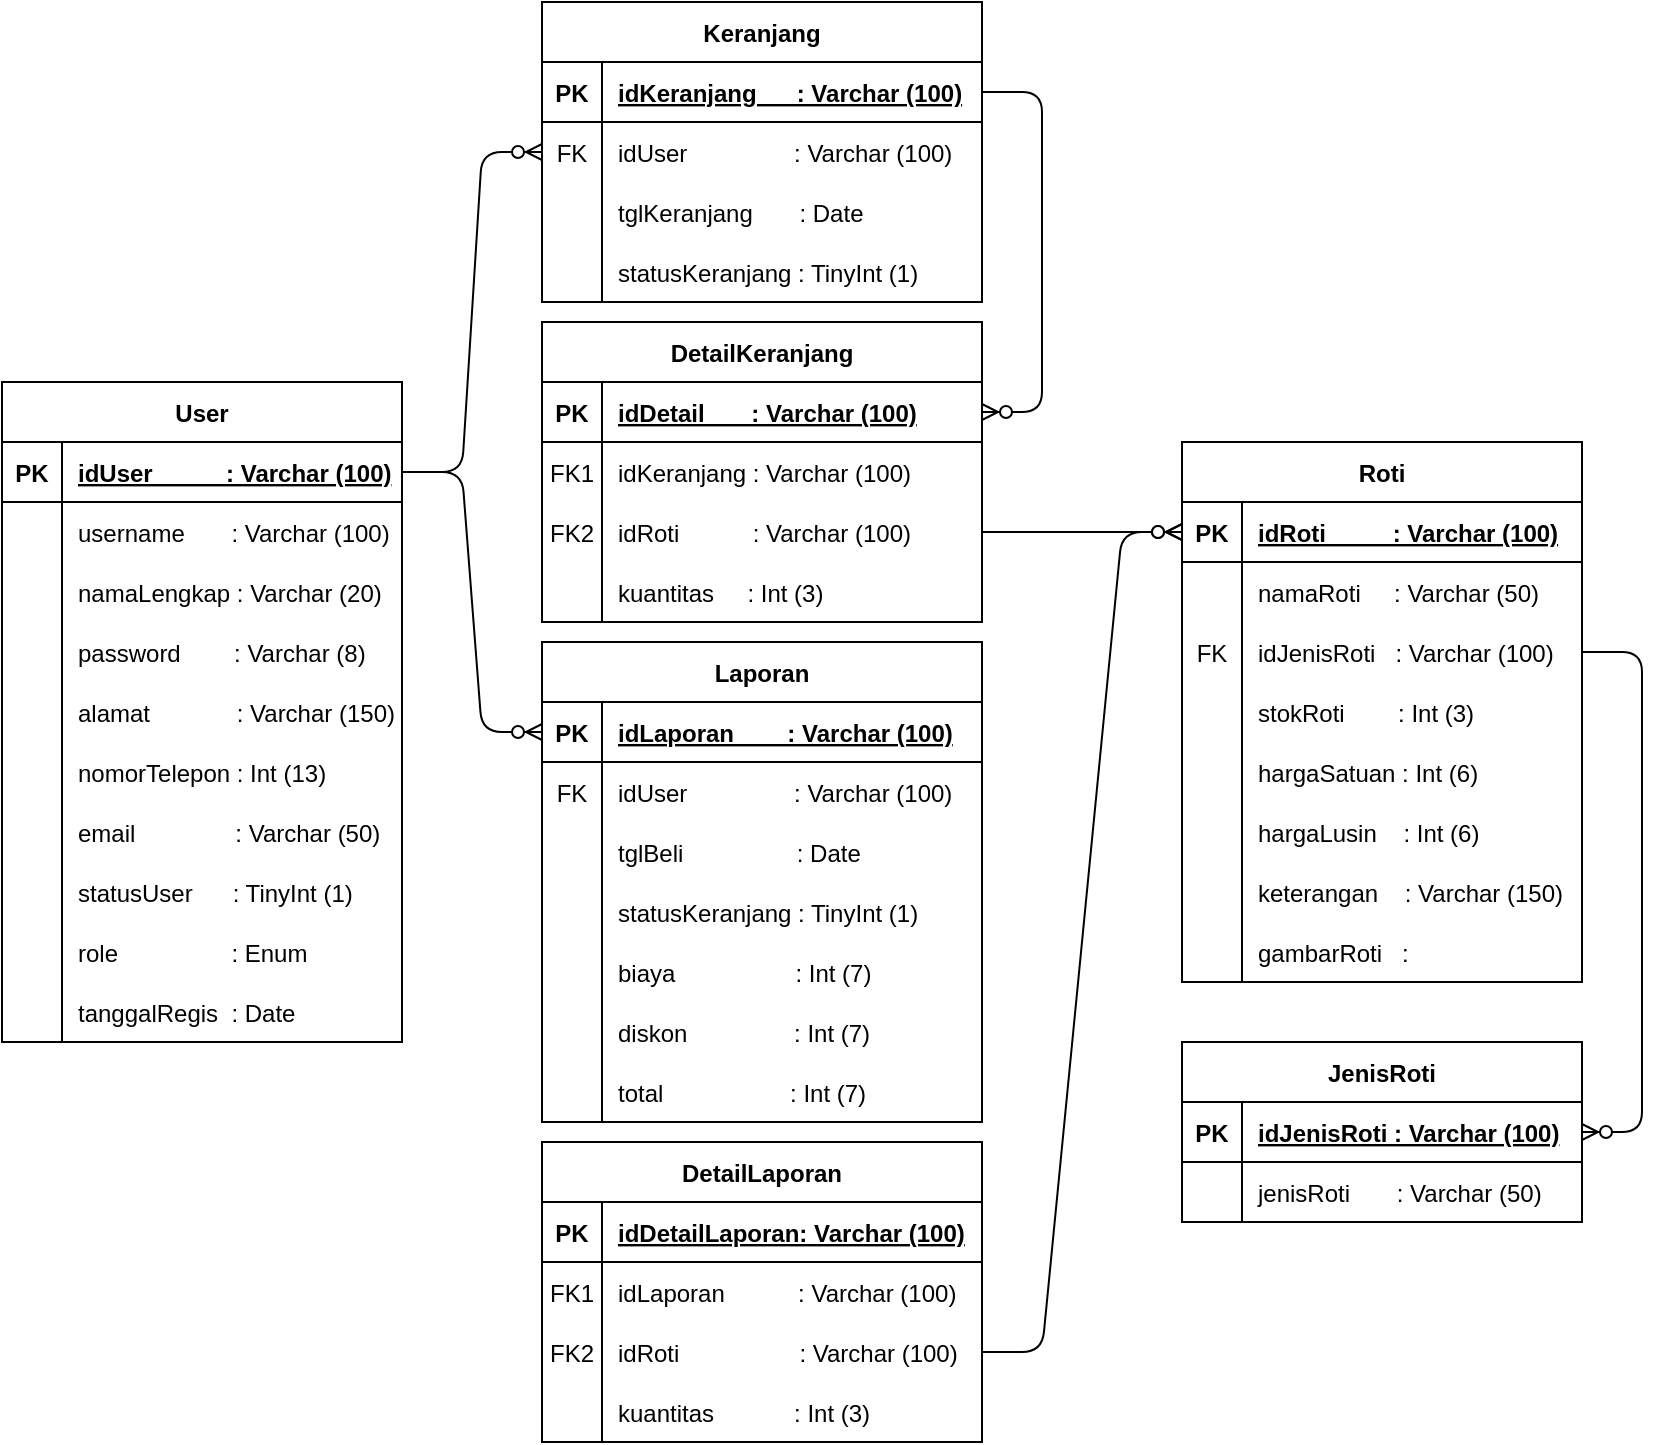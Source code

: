<mxfile version="14.4.3" type="github">
  <diagram id="R2lEEEUBdFMjLlhIrx00" name="Page-1">
    <mxGraphModel dx="1567" dy="678" grid="1" gridSize="10" guides="1" tooltips="1" connect="1" arrows="1" fold="1" page="1" pageScale="1" pageWidth="850" pageHeight="1100" math="0" shadow="0" extFonts="Permanent Marker^https://fonts.googleapis.com/css?family=Permanent+Marker">
      <root>
        <mxCell id="0" />
        <mxCell id="1" parent="0" />
        <mxCell id="L5mmmDx9-XEf0l_XsGZO-3" value="User" style="shape=table;startSize=30;container=1;collapsible=1;childLayout=tableLayout;fixedRows=1;rowLines=0;fontStyle=1;align=center;resizeLast=1;" parent="1" vertex="1">
          <mxGeometry x="10" y="200" width="200" height="330" as="geometry" />
        </mxCell>
        <mxCell id="L5mmmDx9-XEf0l_XsGZO-4" value="" style="shape=partialRectangle;collapsible=0;dropTarget=0;pointerEvents=0;fillColor=none;top=0;left=0;bottom=1;right=0;points=[[0,0.5],[1,0.5]];portConstraint=eastwest;" parent="L5mmmDx9-XEf0l_XsGZO-3" vertex="1">
          <mxGeometry y="30" width="200" height="30" as="geometry" />
        </mxCell>
        <mxCell id="L5mmmDx9-XEf0l_XsGZO-5" value="PK" style="shape=partialRectangle;connectable=0;fillColor=none;top=0;left=0;bottom=0;right=0;fontStyle=1;overflow=hidden;" parent="L5mmmDx9-XEf0l_XsGZO-4" vertex="1">
          <mxGeometry width="30" height="30" as="geometry" />
        </mxCell>
        <mxCell id="L5mmmDx9-XEf0l_XsGZO-6" value="idUser           : Varchar (100)" style="shape=partialRectangle;connectable=0;fillColor=none;top=0;left=0;bottom=0;right=0;align=left;spacingLeft=6;fontStyle=5;overflow=hidden;" parent="L5mmmDx9-XEf0l_XsGZO-4" vertex="1">
          <mxGeometry x="30" width="170" height="30" as="geometry" />
        </mxCell>
        <mxCell id="L5mmmDx9-XEf0l_XsGZO-7" value="" style="shape=partialRectangle;collapsible=0;dropTarget=0;pointerEvents=0;fillColor=none;top=0;left=0;bottom=0;right=0;points=[[0,0.5],[1,0.5]];portConstraint=eastwest;" parent="L5mmmDx9-XEf0l_XsGZO-3" vertex="1">
          <mxGeometry y="60" width="200" height="30" as="geometry" />
        </mxCell>
        <mxCell id="L5mmmDx9-XEf0l_XsGZO-8" value="" style="shape=partialRectangle;connectable=0;fillColor=none;top=0;left=0;bottom=0;right=0;editable=1;overflow=hidden;" parent="L5mmmDx9-XEf0l_XsGZO-7" vertex="1">
          <mxGeometry width="30" height="30" as="geometry" />
        </mxCell>
        <mxCell id="L5mmmDx9-XEf0l_XsGZO-9" value="username       : Varchar (100)" style="shape=partialRectangle;connectable=0;fillColor=none;top=0;left=0;bottom=0;right=0;align=left;spacingLeft=6;overflow=hidden;" parent="L5mmmDx9-XEf0l_XsGZO-7" vertex="1">
          <mxGeometry x="30" width="170" height="30" as="geometry" />
        </mxCell>
        <mxCell id="L5mmmDx9-XEf0l_XsGZO-13" value="" style="shape=partialRectangle;collapsible=0;dropTarget=0;pointerEvents=0;fillColor=none;top=0;left=0;bottom=0;right=0;points=[[0,0.5],[1,0.5]];portConstraint=eastwest;" parent="L5mmmDx9-XEf0l_XsGZO-3" vertex="1">
          <mxGeometry y="90" width="200" height="30" as="geometry" />
        </mxCell>
        <mxCell id="L5mmmDx9-XEf0l_XsGZO-14" value="" style="shape=partialRectangle;connectable=0;fillColor=none;top=0;left=0;bottom=0;right=0;editable=1;overflow=hidden;" parent="L5mmmDx9-XEf0l_XsGZO-13" vertex="1">
          <mxGeometry width="30" height="30" as="geometry" />
        </mxCell>
        <mxCell id="L5mmmDx9-XEf0l_XsGZO-15" value="namaLengkap : Varchar (20)" style="shape=partialRectangle;connectable=0;fillColor=none;top=0;left=0;bottom=0;right=0;align=left;spacingLeft=6;overflow=hidden;" parent="L5mmmDx9-XEf0l_XsGZO-13" vertex="1">
          <mxGeometry x="30" width="170" height="30" as="geometry" />
        </mxCell>
        <mxCell id="L5mmmDx9-XEf0l_XsGZO-10" value="" style="shape=partialRectangle;collapsible=0;dropTarget=0;pointerEvents=0;fillColor=none;top=0;left=0;bottom=0;right=0;points=[[0,0.5],[1,0.5]];portConstraint=eastwest;" parent="L5mmmDx9-XEf0l_XsGZO-3" vertex="1">
          <mxGeometry y="120" width="200" height="30" as="geometry" />
        </mxCell>
        <mxCell id="L5mmmDx9-XEf0l_XsGZO-11" value="" style="shape=partialRectangle;connectable=0;fillColor=none;top=0;left=0;bottom=0;right=0;editable=1;overflow=hidden;" parent="L5mmmDx9-XEf0l_XsGZO-10" vertex="1">
          <mxGeometry width="30" height="30" as="geometry" />
        </mxCell>
        <mxCell id="L5mmmDx9-XEf0l_XsGZO-12" value="password        : Varchar (8)" style="shape=partialRectangle;connectable=0;fillColor=none;top=0;left=0;bottom=0;right=0;align=left;spacingLeft=6;overflow=hidden;" parent="L5mmmDx9-XEf0l_XsGZO-10" vertex="1">
          <mxGeometry x="30" width="170" height="30" as="geometry" />
        </mxCell>
        <mxCell id="L5mmmDx9-XEf0l_XsGZO-18" value="" style="shape=partialRectangle;collapsible=0;dropTarget=0;pointerEvents=0;fillColor=none;top=0;left=0;bottom=0;right=0;points=[[0,0.5],[1,0.5]];portConstraint=eastwest;" parent="L5mmmDx9-XEf0l_XsGZO-3" vertex="1">
          <mxGeometry y="150" width="200" height="30" as="geometry" />
        </mxCell>
        <mxCell id="L5mmmDx9-XEf0l_XsGZO-19" value="" style="shape=partialRectangle;connectable=0;fillColor=none;top=0;left=0;bottom=0;right=0;editable=1;overflow=hidden;" parent="L5mmmDx9-XEf0l_XsGZO-18" vertex="1">
          <mxGeometry width="30" height="30" as="geometry" />
        </mxCell>
        <mxCell id="L5mmmDx9-XEf0l_XsGZO-20" value="alamat             : Varchar (150)" style="shape=partialRectangle;connectable=0;fillColor=none;top=0;left=0;bottom=0;right=0;align=left;spacingLeft=6;overflow=hidden;" parent="L5mmmDx9-XEf0l_XsGZO-18" vertex="1">
          <mxGeometry x="30" width="170" height="30" as="geometry" />
        </mxCell>
        <mxCell id="L5mmmDx9-XEf0l_XsGZO-22" value="" style="shape=partialRectangle;collapsible=0;dropTarget=0;pointerEvents=0;fillColor=none;top=0;left=0;bottom=0;right=0;points=[[0,0.5],[1,0.5]];portConstraint=eastwest;" parent="L5mmmDx9-XEf0l_XsGZO-3" vertex="1">
          <mxGeometry y="180" width="200" height="30" as="geometry" />
        </mxCell>
        <mxCell id="L5mmmDx9-XEf0l_XsGZO-23" value="" style="shape=partialRectangle;connectable=0;fillColor=none;top=0;left=0;bottom=0;right=0;editable=1;overflow=hidden;" parent="L5mmmDx9-XEf0l_XsGZO-22" vertex="1">
          <mxGeometry width="30" height="30" as="geometry" />
        </mxCell>
        <mxCell id="L5mmmDx9-XEf0l_XsGZO-24" value="nomorTelepon : Int (13)" style="shape=partialRectangle;connectable=0;fillColor=none;top=0;left=0;bottom=0;right=0;align=left;spacingLeft=6;overflow=hidden;" parent="L5mmmDx9-XEf0l_XsGZO-22" vertex="1">
          <mxGeometry x="30" width="170" height="30" as="geometry" />
        </mxCell>
        <mxCell id="L5mmmDx9-XEf0l_XsGZO-26" value="" style="shape=partialRectangle;collapsible=0;dropTarget=0;pointerEvents=0;fillColor=none;top=0;left=0;bottom=0;right=0;points=[[0,0.5],[1,0.5]];portConstraint=eastwest;" parent="L5mmmDx9-XEf0l_XsGZO-3" vertex="1">
          <mxGeometry y="210" width="200" height="30" as="geometry" />
        </mxCell>
        <mxCell id="L5mmmDx9-XEf0l_XsGZO-27" value="" style="shape=partialRectangle;connectable=0;fillColor=none;top=0;left=0;bottom=0;right=0;editable=1;overflow=hidden;" parent="L5mmmDx9-XEf0l_XsGZO-26" vertex="1">
          <mxGeometry width="30" height="30" as="geometry" />
        </mxCell>
        <mxCell id="L5mmmDx9-XEf0l_XsGZO-28" value="email               : Varchar (50)" style="shape=partialRectangle;connectable=0;fillColor=none;top=0;left=0;bottom=0;right=0;align=left;spacingLeft=6;overflow=hidden;" parent="L5mmmDx9-XEf0l_XsGZO-26" vertex="1">
          <mxGeometry x="30" width="170" height="30" as="geometry" />
        </mxCell>
        <mxCell id="L5mmmDx9-XEf0l_XsGZO-30" value="" style="shape=partialRectangle;collapsible=0;dropTarget=0;pointerEvents=0;fillColor=none;top=0;left=0;bottom=0;right=0;points=[[0,0.5],[1,0.5]];portConstraint=eastwest;" parent="L5mmmDx9-XEf0l_XsGZO-3" vertex="1">
          <mxGeometry y="240" width="200" height="30" as="geometry" />
        </mxCell>
        <mxCell id="L5mmmDx9-XEf0l_XsGZO-31" value="" style="shape=partialRectangle;connectable=0;fillColor=none;top=0;left=0;bottom=0;right=0;editable=1;overflow=hidden;" parent="L5mmmDx9-XEf0l_XsGZO-30" vertex="1">
          <mxGeometry width="30" height="30" as="geometry" />
        </mxCell>
        <mxCell id="L5mmmDx9-XEf0l_XsGZO-32" value="statusUser      : TinyInt (1)" style="shape=partialRectangle;connectable=0;fillColor=none;top=0;left=0;bottom=0;right=0;align=left;spacingLeft=6;overflow=hidden;" parent="L5mmmDx9-XEf0l_XsGZO-30" vertex="1">
          <mxGeometry x="30" width="170" height="30" as="geometry" />
        </mxCell>
        <mxCell id="L5mmmDx9-XEf0l_XsGZO-34" value="" style="shape=partialRectangle;collapsible=0;dropTarget=0;pointerEvents=0;fillColor=none;top=0;left=0;bottom=0;right=0;points=[[0,0.5],[1,0.5]];portConstraint=eastwest;" parent="L5mmmDx9-XEf0l_XsGZO-3" vertex="1">
          <mxGeometry y="270" width="200" height="30" as="geometry" />
        </mxCell>
        <mxCell id="L5mmmDx9-XEf0l_XsGZO-35" value="" style="shape=partialRectangle;connectable=0;fillColor=none;top=0;left=0;bottom=0;right=0;editable=1;overflow=hidden;" parent="L5mmmDx9-XEf0l_XsGZO-34" vertex="1">
          <mxGeometry width="30" height="30" as="geometry" />
        </mxCell>
        <mxCell id="L5mmmDx9-XEf0l_XsGZO-36" value="role                 : Enum" style="shape=partialRectangle;connectable=0;fillColor=none;top=0;left=0;bottom=0;right=0;align=left;spacingLeft=6;overflow=hidden;" parent="L5mmmDx9-XEf0l_XsGZO-34" vertex="1">
          <mxGeometry x="30" width="170" height="30" as="geometry" />
        </mxCell>
        <mxCell id="L5mmmDx9-XEf0l_XsGZO-38" value="" style="shape=partialRectangle;collapsible=0;dropTarget=0;pointerEvents=0;fillColor=none;top=0;left=0;bottom=0;right=0;points=[[0,0.5],[1,0.5]];portConstraint=eastwest;" parent="L5mmmDx9-XEf0l_XsGZO-3" vertex="1">
          <mxGeometry y="300" width="200" height="30" as="geometry" />
        </mxCell>
        <mxCell id="L5mmmDx9-XEf0l_XsGZO-39" value="" style="shape=partialRectangle;connectable=0;fillColor=none;top=0;left=0;bottom=0;right=0;editable=1;overflow=hidden;" parent="L5mmmDx9-XEf0l_XsGZO-38" vertex="1">
          <mxGeometry width="30" height="30" as="geometry" />
        </mxCell>
        <mxCell id="L5mmmDx9-XEf0l_XsGZO-40" value="tanggalRegis  : Date" style="shape=partialRectangle;connectable=0;fillColor=none;top=0;left=0;bottom=0;right=0;align=left;spacingLeft=6;overflow=hidden;" parent="L5mmmDx9-XEf0l_XsGZO-38" vertex="1">
          <mxGeometry x="30" width="170" height="30" as="geometry" />
        </mxCell>
        <mxCell id="L5mmmDx9-XEf0l_XsGZO-41" value="Roti" style="shape=table;startSize=30;container=1;collapsible=1;childLayout=tableLayout;fixedRows=1;rowLines=0;fontStyle=1;align=center;resizeLast=1;" parent="1" vertex="1">
          <mxGeometry x="600" y="230" width="200" height="270" as="geometry" />
        </mxCell>
        <mxCell id="L5mmmDx9-XEf0l_XsGZO-42" value="" style="shape=partialRectangle;collapsible=0;dropTarget=0;pointerEvents=0;fillColor=none;top=0;left=0;bottom=1;right=0;points=[[0,0.5],[1,0.5]];portConstraint=eastwest;" parent="L5mmmDx9-XEf0l_XsGZO-41" vertex="1">
          <mxGeometry y="30" width="200" height="30" as="geometry" />
        </mxCell>
        <mxCell id="L5mmmDx9-XEf0l_XsGZO-43" value="PK" style="shape=partialRectangle;connectable=0;fillColor=none;top=0;left=0;bottom=0;right=0;fontStyle=1;overflow=hidden;" parent="L5mmmDx9-XEf0l_XsGZO-42" vertex="1">
          <mxGeometry width="30" height="30" as="geometry" />
        </mxCell>
        <mxCell id="L5mmmDx9-XEf0l_XsGZO-44" value="idRoti          : Varchar (100)" style="shape=partialRectangle;connectable=0;fillColor=none;top=0;left=0;bottom=0;right=0;align=left;spacingLeft=6;fontStyle=5;overflow=hidden;" parent="L5mmmDx9-XEf0l_XsGZO-42" vertex="1">
          <mxGeometry x="30" width="170" height="30" as="geometry" />
        </mxCell>
        <mxCell id="L5mmmDx9-XEf0l_XsGZO-45" value="" style="shape=partialRectangle;collapsible=0;dropTarget=0;pointerEvents=0;fillColor=none;top=0;left=0;bottom=0;right=0;points=[[0,0.5],[1,0.5]];portConstraint=eastwest;" parent="L5mmmDx9-XEf0l_XsGZO-41" vertex="1">
          <mxGeometry y="60" width="200" height="30" as="geometry" />
        </mxCell>
        <mxCell id="L5mmmDx9-XEf0l_XsGZO-46" value="" style="shape=partialRectangle;connectable=0;fillColor=none;top=0;left=0;bottom=0;right=0;editable=1;overflow=hidden;" parent="L5mmmDx9-XEf0l_XsGZO-45" vertex="1">
          <mxGeometry width="30" height="30" as="geometry" />
        </mxCell>
        <mxCell id="L5mmmDx9-XEf0l_XsGZO-47" value="namaRoti     : Varchar (50)" style="shape=partialRectangle;connectable=0;fillColor=none;top=0;left=0;bottom=0;right=0;align=left;spacingLeft=6;overflow=hidden;" parent="L5mmmDx9-XEf0l_XsGZO-45" vertex="1">
          <mxGeometry x="30" width="170" height="30" as="geometry" />
        </mxCell>
        <mxCell id="L5mmmDx9-XEf0l_XsGZO-135" value="" style="shape=partialRectangle;collapsible=0;dropTarget=0;pointerEvents=0;fillColor=none;top=0;left=0;bottom=0;right=0;points=[[0,0.5],[1,0.5]];portConstraint=eastwest;" parent="L5mmmDx9-XEf0l_XsGZO-41" vertex="1">
          <mxGeometry y="90" width="200" height="30" as="geometry" />
        </mxCell>
        <mxCell id="L5mmmDx9-XEf0l_XsGZO-136" value="FK" style="shape=partialRectangle;connectable=0;fillColor=none;top=0;left=0;bottom=0;right=0;fontStyle=0;overflow=hidden;" parent="L5mmmDx9-XEf0l_XsGZO-135" vertex="1">
          <mxGeometry width="30" height="30" as="geometry" />
        </mxCell>
        <mxCell id="L5mmmDx9-XEf0l_XsGZO-137" value="idJenisRoti   : Varchar (100)" style="shape=partialRectangle;connectable=0;fillColor=none;top=0;left=0;bottom=0;right=0;align=left;spacingLeft=6;fontStyle=0;overflow=hidden;" parent="L5mmmDx9-XEf0l_XsGZO-135" vertex="1">
          <mxGeometry x="30" width="170" height="30" as="geometry" />
        </mxCell>
        <mxCell id="L5mmmDx9-XEf0l_XsGZO-51" value="" style="shape=partialRectangle;collapsible=0;dropTarget=0;pointerEvents=0;fillColor=none;top=0;left=0;bottom=0;right=0;points=[[0,0.5],[1,0.5]];portConstraint=eastwest;" parent="L5mmmDx9-XEf0l_XsGZO-41" vertex="1">
          <mxGeometry y="120" width="200" height="30" as="geometry" />
        </mxCell>
        <mxCell id="L5mmmDx9-XEf0l_XsGZO-52" value="" style="shape=partialRectangle;connectable=0;fillColor=none;top=0;left=0;bottom=0;right=0;editable=1;overflow=hidden;" parent="L5mmmDx9-XEf0l_XsGZO-51" vertex="1">
          <mxGeometry width="30" height="30" as="geometry" />
        </mxCell>
        <mxCell id="L5mmmDx9-XEf0l_XsGZO-53" value="stokRoti        : Int (3)" style="shape=partialRectangle;connectable=0;fillColor=none;top=0;left=0;bottom=0;right=0;align=left;spacingLeft=6;overflow=hidden;" parent="L5mmmDx9-XEf0l_XsGZO-51" vertex="1">
          <mxGeometry x="30" width="170" height="30" as="geometry" />
        </mxCell>
        <mxCell id="L5mmmDx9-XEf0l_XsGZO-55" value="" style="shape=partialRectangle;collapsible=0;dropTarget=0;pointerEvents=0;fillColor=none;top=0;left=0;bottom=0;right=0;points=[[0,0.5],[1,0.5]];portConstraint=eastwest;" parent="L5mmmDx9-XEf0l_XsGZO-41" vertex="1">
          <mxGeometry y="150" width="200" height="30" as="geometry" />
        </mxCell>
        <mxCell id="L5mmmDx9-XEf0l_XsGZO-56" value="" style="shape=partialRectangle;connectable=0;fillColor=none;top=0;left=0;bottom=0;right=0;editable=1;overflow=hidden;" parent="L5mmmDx9-XEf0l_XsGZO-55" vertex="1">
          <mxGeometry width="30" height="30" as="geometry" />
        </mxCell>
        <mxCell id="L5mmmDx9-XEf0l_XsGZO-57" value="hargaSatuan : Int (6)" style="shape=partialRectangle;connectable=0;fillColor=none;top=0;left=0;bottom=0;right=0;align=left;spacingLeft=6;overflow=hidden;" parent="L5mmmDx9-XEf0l_XsGZO-55" vertex="1">
          <mxGeometry x="30" width="170" height="30" as="geometry" />
        </mxCell>
        <mxCell id="L5mmmDx9-XEf0l_XsGZO-59" value="" style="shape=partialRectangle;collapsible=0;dropTarget=0;pointerEvents=0;fillColor=none;top=0;left=0;bottom=0;right=0;points=[[0,0.5],[1,0.5]];portConstraint=eastwest;" parent="L5mmmDx9-XEf0l_XsGZO-41" vertex="1">
          <mxGeometry y="180" width="200" height="30" as="geometry" />
        </mxCell>
        <mxCell id="L5mmmDx9-XEf0l_XsGZO-60" value="" style="shape=partialRectangle;connectable=0;fillColor=none;top=0;left=0;bottom=0;right=0;editable=1;overflow=hidden;" parent="L5mmmDx9-XEf0l_XsGZO-59" vertex="1">
          <mxGeometry width="30" height="30" as="geometry" />
        </mxCell>
        <mxCell id="L5mmmDx9-XEf0l_XsGZO-61" value="hargaLusin    : Int (6)" style="shape=partialRectangle;connectable=0;fillColor=none;top=0;left=0;bottom=0;right=0;align=left;spacingLeft=6;overflow=hidden;" parent="L5mmmDx9-XEf0l_XsGZO-59" vertex="1">
          <mxGeometry x="30" width="170" height="30" as="geometry" />
        </mxCell>
        <mxCell id="L5mmmDx9-XEf0l_XsGZO-63" value="" style="shape=partialRectangle;collapsible=0;dropTarget=0;pointerEvents=0;fillColor=none;top=0;left=0;bottom=0;right=0;points=[[0,0.5],[1,0.5]];portConstraint=eastwest;" parent="L5mmmDx9-XEf0l_XsGZO-41" vertex="1">
          <mxGeometry y="210" width="200" height="30" as="geometry" />
        </mxCell>
        <mxCell id="L5mmmDx9-XEf0l_XsGZO-64" value="" style="shape=partialRectangle;connectable=0;fillColor=none;top=0;left=0;bottom=0;right=0;editable=1;overflow=hidden;" parent="L5mmmDx9-XEf0l_XsGZO-63" vertex="1">
          <mxGeometry width="30" height="30" as="geometry" />
        </mxCell>
        <mxCell id="L5mmmDx9-XEf0l_XsGZO-65" value="keterangan    : Varchar (150)" style="shape=partialRectangle;connectable=0;fillColor=none;top=0;left=0;bottom=0;right=0;align=left;spacingLeft=6;overflow=hidden;" parent="L5mmmDx9-XEf0l_XsGZO-63" vertex="1">
          <mxGeometry x="30" width="170" height="30" as="geometry" />
        </mxCell>
        <mxCell id="L5mmmDx9-XEf0l_XsGZO-84" value="" style="shape=partialRectangle;collapsible=0;dropTarget=0;pointerEvents=0;fillColor=none;top=0;left=0;bottom=0;right=0;points=[[0,0.5],[1,0.5]];portConstraint=eastwest;" parent="L5mmmDx9-XEf0l_XsGZO-41" vertex="1">
          <mxGeometry y="240" width="200" height="30" as="geometry" />
        </mxCell>
        <mxCell id="L5mmmDx9-XEf0l_XsGZO-85" value="" style="shape=partialRectangle;connectable=0;fillColor=none;top=0;left=0;bottom=0;right=0;editable=1;overflow=hidden;" parent="L5mmmDx9-XEf0l_XsGZO-84" vertex="1">
          <mxGeometry width="30" height="30" as="geometry" />
        </mxCell>
        <mxCell id="L5mmmDx9-XEf0l_XsGZO-86" value="gambarRoti   : " style="shape=partialRectangle;connectable=0;fillColor=none;top=0;left=0;bottom=0;right=0;align=left;spacingLeft=6;overflow=hidden;" parent="L5mmmDx9-XEf0l_XsGZO-84" vertex="1">
          <mxGeometry x="30" width="170" height="30" as="geometry" />
        </mxCell>
        <mxCell id="L5mmmDx9-XEf0l_XsGZO-70" value="Keranjang" style="shape=table;startSize=30;container=1;collapsible=1;childLayout=tableLayout;fixedRows=1;rowLines=0;fontStyle=1;align=center;resizeLast=1;" parent="1" vertex="1">
          <mxGeometry x="280" y="10" width="220" height="150" as="geometry" />
        </mxCell>
        <mxCell id="L5mmmDx9-XEf0l_XsGZO-71" value="" style="shape=partialRectangle;collapsible=0;dropTarget=0;pointerEvents=0;fillColor=none;top=0;left=0;bottom=1;right=0;points=[[0,0.5],[1,0.5]];portConstraint=eastwest;" parent="L5mmmDx9-XEf0l_XsGZO-70" vertex="1">
          <mxGeometry y="30" width="220" height="30" as="geometry" />
        </mxCell>
        <mxCell id="L5mmmDx9-XEf0l_XsGZO-72" value="PK" style="shape=partialRectangle;connectable=0;fillColor=none;top=0;left=0;bottom=0;right=0;fontStyle=1;overflow=hidden;" parent="L5mmmDx9-XEf0l_XsGZO-71" vertex="1">
          <mxGeometry width="30" height="30" as="geometry" />
        </mxCell>
        <mxCell id="L5mmmDx9-XEf0l_XsGZO-73" value="idKeranjang      : Varchar (100)" style="shape=partialRectangle;connectable=0;fillColor=none;top=0;left=0;bottom=0;right=0;align=left;spacingLeft=6;fontStyle=5;overflow=hidden;" parent="L5mmmDx9-XEf0l_XsGZO-71" vertex="1">
          <mxGeometry x="30" width="190" height="30" as="geometry" />
        </mxCell>
        <mxCell id="L5mmmDx9-XEf0l_XsGZO-89" value="" style="shape=partialRectangle;collapsible=0;dropTarget=0;pointerEvents=0;fillColor=none;top=0;left=0;bottom=0;right=0;points=[[0,0.5],[1,0.5]];portConstraint=eastwest;" parent="L5mmmDx9-XEf0l_XsGZO-70" vertex="1">
          <mxGeometry y="60" width="220" height="30" as="geometry" />
        </mxCell>
        <mxCell id="L5mmmDx9-XEf0l_XsGZO-90" value="FK" style="shape=partialRectangle;connectable=0;fillColor=none;top=0;left=0;bottom=0;right=0;fontStyle=0;overflow=hidden;" parent="L5mmmDx9-XEf0l_XsGZO-89" vertex="1">
          <mxGeometry width="30" height="30" as="geometry" />
        </mxCell>
        <mxCell id="L5mmmDx9-XEf0l_XsGZO-91" value="idUser                : Varchar (100)" style="shape=partialRectangle;connectable=0;fillColor=none;top=0;left=0;bottom=0;right=0;align=left;spacingLeft=6;fontStyle=0;overflow=hidden;" parent="L5mmmDx9-XEf0l_XsGZO-89" vertex="1">
          <mxGeometry x="30" width="190" height="30" as="geometry" />
        </mxCell>
        <mxCell id="L5mmmDx9-XEf0l_XsGZO-77" value="" style="shape=partialRectangle;collapsible=0;dropTarget=0;pointerEvents=0;fillColor=none;top=0;left=0;bottom=0;right=0;points=[[0,0.5],[1,0.5]];portConstraint=eastwest;" parent="L5mmmDx9-XEf0l_XsGZO-70" vertex="1">
          <mxGeometry y="90" width="220" height="30" as="geometry" />
        </mxCell>
        <mxCell id="L5mmmDx9-XEf0l_XsGZO-78" value="" style="shape=partialRectangle;connectable=0;fillColor=none;top=0;left=0;bottom=0;right=0;editable=1;overflow=hidden;" parent="L5mmmDx9-XEf0l_XsGZO-77" vertex="1">
          <mxGeometry width="30" height="30" as="geometry" />
        </mxCell>
        <mxCell id="L5mmmDx9-XEf0l_XsGZO-79" value="tglKeranjang       : Date" style="shape=partialRectangle;connectable=0;fillColor=none;top=0;left=0;bottom=0;right=0;align=left;spacingLeft=6;overflow=hidden;" parent="L5mmmDx9-XEf0l_XsGZO-77" vertex="1">
          <mxGeometry x="30" width="190" height="30" as="geometry" />
        </mxCell>
        <mxCell id="L5mmmDx9-XEf0l_XsGZO-80" value="" style="shape=partialRectangle;collapsible=0;dropTarget=0;pointerEvents=0;fillColor=none;top=0;left=0;bottom=0;right=0;points=[[0,0.5],[1,0.5]];portConstraint=eastwest;" parent="L5mmmDx9-XEf0l_XsGZO-70" vertex="1">
          <mxGeometry y="120" width="220" height="30" as="geometry" />
        </mxCell>
        <mxCell id="L5mmmDx9-XEf0l_XsGZO-81" value="" style="shape=partialRectangle;connectable=0;fillColor=none;top=0;left=0;bottom=0;right=0;editable=1;overflow=hidden;" parent="L5mmmDx9-XEf0l_XsGZO-80" vertex="1">
          <mxGeometry width="30" height="30" as="geometry" />
        </mxCell>
        <mxCell id="L5mmmDx9-XEf0l_XsGZO-82" value="statusKeranjang : TinyInt (1)" style="shape=partialRectangle;connectable=0;fillColor=none;top=0;left=0;bottom=0;right=0;align=left;spacingLeft=6;overflow=hidden;" parent="L5mmmDx9-XEf0l_XsGZO-80" vertex="1">
          <mxGeometry x="30" width="190" height="30" as="geometry" />
        </mxCell>
        <mxCell id="L5mmmDx9-XEf0l_XsGZO-92" value="DetailKeranjang" style="shape=table;startSize=30;container=1;collapsible=1;childLayout=tableLayout;fixedRows=1;rowLines=0;fontStyle=1;align=center;resizeLast=1;" parent="1" vertex="1">
          <mxGeometry x="280" y="170" width="220" height="150" as="geometry" />
        </mxCell>
        <mxCell id="L5mmmDx9-XEf0l_XsGZO-93" value="" style="shape=partialRectangle;collapsible=0;dropTarget=0;pointerEvents=0;fillColor=none;top=0;left=0;bottom=1;right=0;points=[[0,0.5],[1,0.5]];portConstraint=eastwest;" parent="L5mmmDx9-XEf0l_XsGZO-92" vertex="1">
          <mxGeometry y="30" width="220" height="30" as="geometry" />
        </mxCell>
        <mxCell id="L5mmmDx9-XEf0l_XsGZO-94" value="PK" style="shape=partialRectangle;connectable=0;fillColor=none;top=0;left=0;bottom=0;right=0;fontStyle=1;overflow=hidden;" parent="L5mmmDx9-XEf0l_XsGZO-93" vertex="1">
          <mxGeometry width="30" height="30" as="geometry" />
        </mxCell>
        <mxCell id="L5mmmDx9-XEf0l_XsGZO-95" value="idDetail       : Varchar (100)" style="shape=partialRectangle;connectable=0;fillColor=none;top=0;left=0;bottom=0;right=0;align=left;spacingLeft=6;fontStyle=5;overflow=hidden;" parent="L5mmmDx9-XEf0l_XsGZO-93" vertex="1">
          <mxGeometry x="30" width="190" height="30" as="geometry" />
        </mxCell>
        <mxCell id="L5mmmDx9-XEf0l_XsGZO-143" value="" style="shape=partialRectangle;collapsible=0;dropTarget=0;pointerEvents=0;fillColor=none;top=0;left=0;bottom=0;right=0;points=[[0,0.5],[1,0.5]];portConstraint=eastwest;" parent="L5mmmDx9-XEf0l_XsGZO-92" vertex="1">
          <mxGeometry y="60" width="220" height="30" as="geometry" />
        </mxCell>
        <mxCell id="L5mmmDx9-XEf0l_XsGZO-144" value="FK1" style="shape=partialRectangle;connectable=0;fillColor=none;top=0;left=0;bottom=0;right=0;fontStyle=0;overflow=hidden;" parent="L5mmmDx9-XEf0l_XsGZO-143" vertex="1">
          <mxGeometry width="30" height="30" as="geometry" />
        </mxCell>
        <mxCell id="L5mmmDx9-XEf0l_XsGZO-145" value="idKeranjang : Varchar (100)" style="shape=partialRectangle;connectable=0;fillColor=none;top=0;left=0;bottom=0;right=0;align=left;spacingLeft=6;fontStyle=0;overflow=hidden;" parent="L5mmmDx9-XEf0l_XsGZO-143" vertex="1">
          <mxGeometry x="30" width="190" height="30" as="geometry" />
        </mxCell>
        <mxCell id="L5mmmDx9-XEf0l_XsGZO-116" value="" style="shape=partialRectangle;collapsible=0;dropTarget=0;pointerEvents=0;fillColor=none;top=0;left=0;bottom=0;right=0;points=[[0,0.5],[1,0.5]];portConstraint=eastwest;" parent="L5mmmDx9-XEf0l_XsGZO-92" vertex="1">
          <mxGeometry y="90" width="220" height="30" as="geometry" />
        </mxCell>
        <mxCell id="L5mmmDx9-XEf0l_XsGZO-117" value="FK2" style="shape=partialRectangle;connectable=0;fillColor=none;top=0;left=0;bottom=0;right=0;fontStyle=0;overflow=hidden;" parent="L5mmmDx9-XEf0l_XsGZO-116" vertex="1">
          <mxGeometry width="30" height="30" as="geometry" />
        </mxCell>
        <mxCell id="L5mmmDx9-XEf0l_XsGZO-118" value="idRoti           : Varchar (100)" style="shape=partialRectangle;connectable=0;fillColor=none;top=0;left=0;bottom=0;right=0;align=left;spacingLeft=6;fontStyle=0;overflow=hidden;" parent="L5mmmDx9-XEf0l_XsGZO-116" vertex="1">
          <mxGeometry x="30" width="190" height="30" as="geometry" />
        </mxCell>
        <mxCell id="L5mmmDx9-XEf0l_XsGZO-99" value="" style="shape=partialRectangle;collapsible=0;dropTarget=0;pointerEvents=0;fillColor=none;top=0;left=0;bottom=0;right=0;points=[[0,0.5],[1,0.5]];portConstraint=eastwest;" parent="L5mmmDx9-XEf0l_XsGZO-92" vertex="1">
          <mxGeometry y="120" width="220" height="30" as="geometry" />
        </mxCell>
        <mxCell id="L5mmmDx9-XEf0l_XsGZO-100" value="" style="shape=partialRectangle;connectable=0;fillColor=none;top=0;left=0;bottom=0;right=0;editable=1;overflow=hidden;" parent="L5mmmDx9-XEf0l_XsGZO-99" vertex="1">
          <mxGeometry width="30" height="30" as="geometry" />
        </mxCell>
        <mxCell id="L5mmmDx9-XEf0l_XsGZO-101" value="kuantitas     : Int (3)" style="shape=partialRectangle;connectable=0;fillColor=none;top=0;left=0;bottom=0;right=0;align=left;spacingLeft=6;overflow=hidden;" parent="L5mmmDx9-XEf0l_XsGZO-99" vertex="1">
          <mxGeometry x="30" width="190" height="30" as="geometry" />
        </mxCell>
        <mxCell id="L5mmmDx9-XEf0l_XsGZO-108" value="" style="edgeStyle=entityRelationEdgeStyle;fontSize=12;html=1;endArrow=ERzeroToMany;endFill=1;entryX=0;entryY=0.5;entryDx=0;entryDy=0;exitX=1;exitY=0.5;exitDx=0;exitDy=0;" parent="1" source="L5mmmDx9-XEf0l_XsGZO-4" target="L5mmmDx9-XEf0l_XsGZO-89" edge="1">
          <mxGeometry width="100" height="100" relative="1" as="geometry">
            <mxPoint x="360" y="510" as="sourcePoint" />
            <mxPoint x="460" y="410" as="targetPoint" />
          </mxGeometry>
        </mxCell>
        <mxCell id="L5mmmDx9-XEf0l_XsGZO-109" value="" style="edgeStyle=entityRelationEdgeStyle;fontSize=12;html=1;endArrow=ERzeroToMany;endFill=1;entryX=0;entryY=0.5;entryDx=0;entryDy=0;exitX=1;exitY=0.5;exitDx=0;exitDy=0;" parent="1" source="L5mmmDx9-XEf0l_XsGZO-116" target="L5mmmDx9-XEf0l_XsGZO-42" edge="1">
          <mxGeometry width="100" height="100" relative="1" as="geometry">
            <mxPoint x="460" y="315" as="sourcePoint" />
            <mxPoint x="460" y="160" as="targetPoint" />
          </mxGeometry>
        </mxCell>
        <mxCell id="L5mmmDx9-XEf0l_XsGZO-120" value="JenisRoti" style="shape=table;startSize=30;container=1;collapsible=1;childLayout=tableLayout;fixedRows=1;rowLines=0;fontStyle=1;align=center;resizeLast=1;" parent="1" vertex="1">
          <mxGeometry x="600" y="530" width="200" height="90" as="geometry" />
        </mxCell>
        <mxCell id="L5mmmDx9-XEf0l_XsGZO-121" value="" style="shape=partialRectangle;collapsible=0;dropTarget=0;pointerEvents=0;fillColor=none;top=0;left=0;bottom=1;right=0;points=[[0,0.5],[1,0.5]];portConstraint=eastwest;" parent="L5mmmDx9-XEf0l_XsGZO-120" vertex="1">
          <mxGeometry y="30" width="200" height="30" as="geometry" />
        </mxCell>
        <mxCell id="L5mmmDx9-XEf0l_XsGZO-122" value="PK" style="shape=partialRectangle;connectable=0;fillColor=none;top=0;left=0;bottom=0;right=0;fontStyle=1;overflow=hidden;" parent="L5mmmDx9-XEf0l_XsGZO-121" vertex="1">
          <mxGeometry width="30" height="30" as="geometry" />
        </mxCell>
        <mxCell id="L5mmmDx9-XEf0l_XsGZO-123" value="idJenisRoti : Varchar (100)" style="shape=partialRectangle;connectable=0;fillColor=none;top=0;left=0;bottom=0;right=0;align=left;spacingLeft=6;fontStyle=5;overflow=hidden;" parent="L5mmmDx9-XEf0l_XsGZO-121" vertex="1">
          <mxGeometry x="30" width="170" height="30" as="geometry" />
        </mxCell>
        <mxCell id="L5mmmDx9-XEf0l_XsGZO-48" value="" style="shape=partialRectangle;collapsible=0;dropTarget=0;pointerEvents=0;fillColor=none;top=0;left=0;bottom=0;right=0;points=[[0,0.5],[1,0.5]];portConstraint=eastwest;" parent="L5mmmDx9-XEf0l_XsGZO-120" vertex="1">
          <mxGeometry y="60" width="200" height="30" as="geometry" />
        </mxCell>
        <mxCell id="L5mmmDx9-XEf0l_XsGZO-49" value="" style="shape=partialRectangle;connectable=0;fillColor=none;top=0;left=0;bottom=0;right=0;editable=1;overflow=hidden;" parent="L5mmmDx9-XEf0l_XsGZO-48" vertex="1">
          <mxGeometry width="30" height="30" as="geometry" />
        </mxCell>
        <mxCell id="L5mmmDx9-XEf0l_XsGZO-50" value="jenisRoti       : Varchar (50)" style="shape=partialRectangle;connectable=0;fillColor=none;top=0;left=0;bottom=0;right=0;align=left;spacingLeft=6;overflow=hidden;" parent="L5mmmDx9-XEf0l_XsGZO-48" vertex="1">
          <mxGeometry x="30" width="170" height="30" as="geometry" />
        </mxCell>
        <mxCell id="L5mmmDx9-XEf0l_XsGZO-133" value="" style="edgeStyle=entityRelationEdgeStyle;fontSize=12;html=1;endArrow=ERzeroToMany;endFill=1;entryX=1;entryY=0.5;entryDx=0;entryDy=0;exitX=1;exitY=0.5;exitDx=0;exitDy=0;" parent="1" source="L5mmmDx9-XEf0l_XsGZO-135" target="L5mmmDx9-XEf0l_XsGZO-121" edge="1">
          <mxGeometry width="100" height="100" relative="1" as="geometry">
            <mxPoint x="360" y="260" as="sourcePoint" />
            <mxPoint x="460" y="160" as="targetPoint" />
          </mxGeometry>
        </mxCell>
        <mxCell id="0DDnqH00zzOGYWeLsp3Z-1" value="" style="edgeStyle=entityRelationEdgeStyle;fontSize=12;html=1;endArrow=ERzeroToMany;endFill=1;entryX=1;entryY=0.5;entryDx=0;entryDy=0;exitX=1;exitY=0.5;exitDx=0;exitDy=0;" edge="1" parent="1" source="L5mmmDx9-XEf0l_XsGZO-71" target="L5mmmDx9-XEf0l_XsGZO-93">
          <mxGeometry width="100" height="100" relative="1" as="geometry">
            <mxPoint x="630" y="350" as="sourcePoint" />
            <mxPoint x="730" y="250" as="targetPoint" />
          </mxGeometry>
        </mxCell>
        <mxCell id="0DDnqH00zzOGYWeLsp3Z-2" value="Laporan" style="shape=table;startSize=30;container=1;collapsible=1;childLayout=tableLayout;fixedRows=1;rowLines=0;fontStyle=1;align=center;resizeLast=1;" vertex="1" parent="1">
          <mxGeometry x="280" y="330" width="220" height="240" as="geometry" />
        </mxCell>
        <mxCell id="0DDnqH00zzOGYWeLsp3Z-3" value="" style="shape=partialRectangle;collapsible=0;dropTarget=0;pointerEvents=0;fillColor=none;top=0;left=0;bottom=1;right=0;points=[[0,0.5],[1,0.5]];portConstraint=eastwest;" vertex="1" parent="0DDnqH00zzOGYWeLsp3Z-2">
          <mxGeometry y="30" width="220" height="30" as="geometry" />
        </mxCell>
        <mxCell id="0DDnqH00zzOGYWeLsp3Z-4" value="PK" style="shape=partialRectangle;connectable=0;fillColor=none;top=0;left=0;bottom=0;right=0;fontStyle=1;overflow=hidden;" vertex="1" parent="0DDnqH00zzOGYWeLsp3Z-3">
          <mxGeometry width="30" height="30" as="geometry" />
        </mxCell>
        <mxCell id="0DDnqH00zzOGYWeLsp3Z-5" value="idLaporan        : Varchar (100)" style="shape=partialRectangle;connectable=0;fillColor=none;top=0;left=0;bottom=0;right=0;align=left;spacingLeft=6;fontStyle=5;overflow=hidden;" vertex="1" parent="0DDnqH00zzOGYWeLsp3Z-3">
          <mxGeometry x="30" width="190" height="30" as="geometry" />
        </mxCell>
        <mxCell id="0DDnqH00zzOGYWeLsp3Z-6" value="" style="shape=partialRectangle;collapsible=0;dropTarget=0;pointerEvents=0;fillColor=none;top=0;left=0;bottom=0;right=0;points=[[0,0.5],[1,0.5]];portConstraint=eastwest;" vertex="1" parent="0DDnqH00zzOGYWeLsp3Z-2">
          <mxGeometry y="60" width="220" height="30" as="geometry" />
        </mxCell>
        <mxCell id="0DDnqH00zzOGYWeLsp3Z-7" value="FK" style="shape=partialRectangle;connectable=0;fillColor=none;top=0;left=0;bottom=0;right=0;fontStyle=0;overflow=hidden;" vertex="1" parent="0DDnqH00zzOGYWeLsp3Z-6">
          <mxGeometry width="30" height="30" as="geometry" />
        </mxCell>
        <mxCell id="0DDnqH00zzOGYWeLsp3Z-8" value="idUser                : Varchar (100)" style="shape=partialRectangle;connectable=0;fillColor=none;top=0;left=0;bottom=0;right=0;align=left;spacingLeft=6;fontStyle=0;overflow=hidden;" vertex="1" parent="0DDnqH00zzOGYWeLsp3Z-6">
          <mxGeometry x="30" width="190" height="30" as="geometry" />
        </mxCell>
        <mxCell id="0DDnqH00zzOGYWeLsp3Z-9" value="" style="shape=partialRectangle;collapsible=0;dropTarget=0;pointerEvents=0;fillColor=none;top=0;left=0;bottom=0;right=0;points=[[0,0.5],[1,0.5]];portConstraint=eastwest;" vertex="1" parent="0DDnqH00zzOGYWeLsp3Z-2">
          <mxGeometry y="90" width="220" height="30" as="geometry" />
        </mxCell>
        <mxCell id="0DDnqH00zzOGYWeLsp3Z-10" value="" style="shape=partialRectangle;connectable=0;fillColor=none;top=0;left=0;bottom=0;right=0;editable=1;overflow=hidden;" vertex="1" parent="0DDnqH00zzOGYWeLsp3Z-9">
          <mxGeometry width="30" height="30" as="geometry" />
        </mxCell>
        <mxCell id="0DDnqH00zzOGYWeLsp3Z-11" value="tglBeli                 : Date" style="shape=partialRectangle;connectable=0;fillColor=none;top=0;left=0;bottom=0;right=0;align=left;spacingLeft=6;overflow=hidden;" vertex="1" parent="0DDnqH00zzOGYWeLsp3Z-9">
          <mxGeometry x="30" width="190" height="30" as="geometry" />
        </mxCell>
        <mxCell id="0DDnqH00zzOGYWeLsp3Z-12" value="" style="shape=partialRectangle;collapsible=0;dropTarget=0;pointerEvents=0;fillColor=none;top=0;left=0;bottom=0;right=0;points=[[0,0.5],[1,0.5]];portConstraint=eastwest;" vertex="1" parent="0DDnqH00zzOGYWeLsp3Z-2">
          <mxGeometry y="120" width="220" height="30" as="geometry" />
        </mxCell>
        <mxCell id="0DDnqH00zzOGYWeLsp3Z-13" value="" style="shape=partialRectangle;connectable=0;fillColor=none;top=0;left=0;bottom=0;right=0;editable=1;overflow=hidden;" vertex="1" parent="0DDnqH00zzOGYWeLsp3Z-12">
          <mxGeometry width="30" height="30" as="geometry" />
        </mxCell>
        <mxCell id="0DDnqH00zzOGYWeLsp3Z-14" value="statusKeranjang : TinyInt (1)" style="shape=partialRectangle;connectable=0;fillColor=none;top=0;left=0;bottom=0;right=0;align=left;spacingLeft=6;overflow=hidden;" vertex="1" parent="0DDnqH00zzOGYWeLsp3Z-12">
          <mxGeometry x="30" width="190" height="30" as="geometry" />
        </mxCell>
        <mxCell id="0DDnqH00zzOGYWeLsp3Z-31" value="" style="shape=partialRectangle;collapsible=0;dropTarget=0;pointerEvents=0;fillColor=none;top=0;left=0;bottom=0;right=0;points=[[0,0.5],[1,0.5]];portConstraint=eastwest;" vertex="1" parent="0DDnqH00zzOGYWeLsp3Z-2">
          <mxGeometry y="150" width="220" height="30" as="geometry" />
        </mxCell>
        <mxCell id="0DDnqH00zzOGYWeLsp3Z-32" value="" style="shape=partialRectangle;connectable=0;fillColor=none;top=0;left=0;bottom=0;right=0;editable=1;overflow=hidden;" vertex="1" parent="0DDnqH00zzOGYWeLsp3Z-31">
          <mxGeometry width="30" height="30" as="geometry" />
        </mxCell>
        <mxCell id="0DDnqH00zzOGYWeLsp3Z-33" value="biaya                  : Int (7)" style="shape=partialRectangle;connectable=0;fillColor=none;top=0;left=0;bottom=0;right=0;align=left;spacingLeft=6;overflow=hidden;" vertex="1" parent="0DDnqH00zzOGYWeLsp3Z-31">
          <mxGeometry x="30" width="190" height="30" as="geometry" />
        </mxCell>
        <mxCell id="0DDnqH00zzOGYWeLsp3Z-35" value="" style="shape=partialRectangle;collapsible=0;dropTarget=0;pointerEvents=0;fillColor=none;top=0;left=0;bottom=0;right=0;points=[[0,0.5],[1,0.5]];portConstraint=eastwest;" vertex="1" parent="0DDnqH00zzOGYWeLsp3Z-2">
          <mxGeometry y="180" width="220" height="30" as="geometry" />
        </mxCell>
        <mxCell id="0DDnqH00zzOGYWeLsp3Z-36" value="" style="shape=partialRectangle;connectable=0;fillColor=none;top=0;left=0;bottom=0;right=0;editable=1;overflow=hidden;" vertex="1" parent="0DDnqH00zzOGYWeLsp3Z-35">
          <mxGeometry width="30" height="30" as="geometry" />
        </mxCell>
        <mxCell id="0DDnqH00zzOGYWeLsp3Z-37" value="diskon                : Int (7)" style="shape=partialRectangle;connectable=0;fillColor=none;top=0;left=0;bottom=0;right=0;align=left;spacingLeft=6;overflow=hidden;" vertex="1" parent="0DDnqH00zzOGYWeLsp3Z-35">
          <mxGeometry x="30" width="190" height="30" as="geometry" />
        </mxCell>
        <mxCell id="0DDnqH00zzOGYWeLsp3Z-39" value="" style="shape=partialRectangle;collapsible=0;dropTarget=0;pointerEvents=0;fillColor=none;top=0;left=0;bottom=0;right=0;points=[[0,0.5],[1,0.5]];portConstraint=eastwest;" vertex="1" parent="0DDnqH00zzOGYWeLsp3Z-2">
          <mxGeometry y="210" width="220" height="30" as="geometry" />
        </mxCell>
        <mxCell id="0DDnqH00zzOGYWeLsp3Z-40" value="" style="shape=partialRectangle;connectable=0;fillColor=none;top=0;left=0;bottom=0;right=0;editable=1;overflow=hidden;" vertex="1" parent="0DDnqH00zzOGYWeLsp3Z-39">
          <mxGeometry width="30" height="30" as="geometry" />
        </mxCell>
        <mxCell id="0DDnqH00zzOGYWeLsp3Z-41" value="total                   : Int (7)" style="shape=partialRectangle;connectable=0;fillColor=none;top=0;left=0;bottom=0;right=0;align=left;spacingLeft=6;overflow=hidden;" vertex="1" parent="0DDnqH00zzOGYWeLsp3Z-39">
          <mxGeometry x="30" width="190" height="30" as="geometry" />
        </mxCell>
        <mxCell id="0DDnqH00zzOGYWeLsp3Z-15" value="DetailLaporan" style="shape=table;startSize=30;container=1;collapsible=1;childLayout=tableLayout;fixedRows=1;rowLines=0;fontStyle=1;align=center;resizeLast=1;" vertex="1" parent="1">
          <mxGeometry x="280" y="580" width="220" height="150" as="geometry" />
        </mxCell>
        <mxCell id="0DDnqH00zzOGYWeLsp3Z-16" value="" style="shape=partialRectangle;collapsible=0;dropTarget=0;pointerEvents=0;fillColor=none;top=0;left=0;bottom=1;right=0;points=[[0,0.5],[1,0.5]];portConstraint=eastwest;" vertex="1" parent="0DDnqH00zzOGYWeLsp3Z-15">
          <mxGeometry y="30" width="220" height="30" as="geometry" />
        </mxCell>
        <mxCell id="0DDnqH00zzOGYWeLsp3Z-17" value="PK" style="shape=partialRectangle;connectable=0;fillColor=none;top=0;left=0;bottom=0;right=0;fontStyle=1;overflow=hidden;" vertex="1" parent="0DDnqH00zzOGYWeLsp3Z-16">
          <mxGeometry width="30" height="30" as="geometry" />
        </mxCell>
        <mxCell id="0DDnqH00zzOGYWeLsp3Z-18" value="idDetailLaporan: Varchar (100)" style="shape=partialRectangle;connectable=0;fillColor=none;top=0;left=0;bottom=0;right=0;align=left;spacingLeft=6;fontStyle=5;overflow=hidden;" vertex="1" parent="0DDnqH00zzOGYWeLsp3Z-16">
          <mxGeometry x="30" width="190" height="30" as="geometry" />
        </mxCell>
        <mxCell id="0DDnqH00zzOGYWeLsp3Z-19" value="" style="shape=partialRectangle;collapsible=0;dropTarget=0;pointerEvents=0;fillColor=none;top=0;left=0;bottom=0;right=0;points=[[0,0.5],[1,0.5]];portConstraint=eastwest;" vertex="1" parent="0DDnqH00zzOGYWeLsp3Z-15">
          <mxGeometry y="60" width="220" height="30" as="geometry" />
        </mxCell>
        <mxCell id="0DDnqH00zzOGYWeLsp3Z-20" value="FK1" style="shape=partialRectangle;connectable=0;fillColor=none;top=0;left=0;bottom=0;right=0;fontStyle=0;overflow=hidden;" vertex="1" parent="0DDnqH00zzOGYWeLsp3Z-19">
          <mxGeometry width="30" height="30" as="geometry" />
        </mxCell>
        <mxCell id="0DDnqH00zzOGYWeLsp3Z-21" value="idLaporan           : Varchar (100)" style="shape=partialRectangle;connectable=0;fillColor=none;top=0;left=0;bottom=0;right=0;align=left;spacingLeft=6;fontStyle=0;overflow=hidden;" vertex="1" parent="0DDnqH00zzOGYWeLsp3Z-19">
          <mxGeometry x="30" width="190" height="30" as="geometry" />
        </mxCell>
        <mxCell id="0DDnqH00zzOGYWeLsp3Z-22" value="" style="shape=partialRectangle;collapsible=0;dropTarget=0;pointerEvents=0;fillColor=none;top=0;left=0;bottom=0;right=0;points=[[0,0.5],[1,0.5]];portConstraint=eastwest;" vertex="1" parent="0DDnqH00zzOGYWeLsp3Z-15">
          <mxGeometry y="90" width="220" height="30" as="geometry" />
        </mxCell>
        <mxCell id="0DDnqH00zzOGYWeLsp3Z-23" value="FK2" style="shape=partialRectangle;connectable=0;fillColor=none;top=0;left=0;bottom=0;right=0;fontStyle=0;overflow=hidden;" vertex="1" parent="0DDnqH00zzOGYWeLsp3Z-22">
          <mxGeometry width="30" height="30" as="geometry" />
        </mxCell>
        <mxCell id="0DDnqH00zzOGYWeLsp3Z-24" value="idRoti                  : Varchar (100)" style="shape=partialRectangle;connectable=0;fillColor=none;top=0;left=0;bottom=0;right=0;align=left;spacingLeft=6;fontStyle=0;overflow=hidden;" vertex="1" parent="0DDnqH00zzOGYWeLsp3Z-22">
          <mxGeometry x="30" width="190" height="30" as="geometry" />
        </mxCell>
        <mxCell id="0DDnqH00zzOGYWeLsp3Z-25" value="" style="shape=partialRectangle;collapsible=0;dropTarget=0;pointerEvents=0;fillColor=none;top=0;left=0;bottom=0;right=0;points=[[0,0.5],[1,0.5]];portConstraint=eastwest;" vertex="1" parent="0DDnqH00zzOGYWeLsp3Z-15">
          <mxGeometry y="120" width="220" height="30" as="geometry" />
        </mxCell>
        <mxCell id="0DDnqH00zzOGYWeLsp3Z-26" value="" style="shape=partialRectangle;connectable=0;fillColor=none;top=0;left=0;bottom=0;right=0;editable=1;overflow=hidden;" vertex="1" parent="0DDnqH00zzOGYWeLsp3Z-25">
          <mxGeometry width="30" height="30" as="geometry" />
        </mxCell>
        <mxCell id="0DDnqH00zzOGYWeLsp3Z-27" value="kuantitas            : Int (3)" style="shape=partialRectangle;connectable=0;fillColor=none;top=0;left=0;bottom=0;right=0;align=left;spacingLeft=6;overflow=hidden;" vertex="1" parent="0DDnqH00zzOGYWeLsp3Z-25">
          <mxGeometry x="30" width="190" height="30" as="geometry" />
        </mxCell>
        <mxCell id="0DDnqH00zzOGYWeLsp3Z-28" value="" style="edgeStyle=entityRelationEdgeStyle;fontSize=12;html=1;endArrow=ERzeroToMany;endFill=1;entryX=0;entryY=0.5;entryDx=0;entryDy=0;exitX=1;exitY=0.5;exitDx=0;exitDy=0;" edge="1" parent="1" source="0DDnqH00zzOGYWeLsp3Z-22" target="L5mmmDx9-XEf0l_XsGZO-42">
          <mxGeometry width="100" height="100" relative="1" as="geometry">
            <mxPoint x="510" y="355" as="sourcePoint" />
            <mxPoint x="610" y="65" as="targetPoint" />
          </mxGeometry>
        </mxCell>
        <mxCell id="0DDnqH00zzOGYWeLsp3Z-29" value="" style="edgeStyle=entityRelationEdgeStyle;fontSize=12;html=1;endArrow=ERzeroToMany;endFill=1;entryX=0;entryY=0.5;entryDx=0;entryDy=0;exitX=1;exitY=0.5;exitDx=0;exitDy=0;" edge="1" parent="1" source="L5mmmDx9-XEf0l_XsGZO-4" target="0DDnqH00zzOGYWeLsp3Z-3">
          <mxGeometry width="100" height="100" relative="1" as="geometry">
            <mxPoint x="220" y="65" as="sourcePoint" />
            <mxPoint x="290" y="95" as="targetPoint" />
          </mxGeometry>
        </mxCell>
      </root>
    </mxGraphModel>
  </diagram>
</mxfile>
